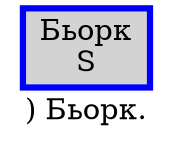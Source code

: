 digraph SENTENCE_65 {
	graph [label=") Бьорк."]
	node [style=filled]
		1 [label="Бьорк
S" color=blue fillcolor=lightgray penwidth=3 shape=box]
}